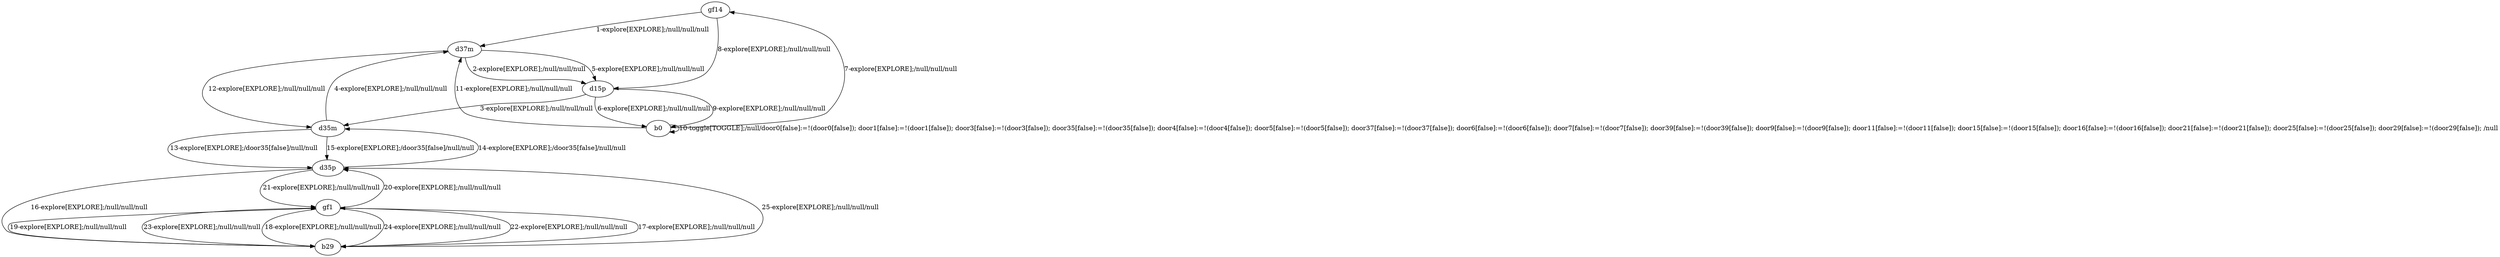 # Total number of goals covered by this test: 1
# b29 --> gf1

digraph g {
"gf14" -> "d37m" [label = "1-explore[EXPLORE];/null/null/null"];
"d37m" -> "d15p" [label = "2-explore[EXPLORE];/null/null/null"];
"d15p" -> "d35m" [label = "3-explore[EXPLORE];/null/null/null"];
"d35m" -> "d37m" [label = "4-explore[EXPLORE];/null/null/null"];
"d37m" -> "d15p" [label = "5-explore[EXPLORE];/null/null/null"];
"d15p" -> "b0" [label = "6-explore[EXPLORE];/null/null/null"];
"b0" -> "gf14" [label = "7-explore[EXPLORE];/null/null/null"];
"gf14" -> "d15p" [label = "8-explore[EXPLORE];/null/null/null"];
"d15p" -> "b0" [label = "9-explore[EXPLORE];/null/null/null"];
"b0" -> "b0" [label = "10-toggle[TOGGLE];/null/door0[false]:=!(door0[false]); door1[false]:=!(door1[false]); door3[false]:=!(door3[false]); door35[false]:=!(door35[false]); door4[false]:=!(door4[false]); door5[false]:=!(door5[false]); door37[false]:=!(door37[false]); door6[false]:=!(door6[false]); door7[false]:=!(door7[false]); door39[false]:=!(door39[false]); door9[false]:=!(door9[false]); door11[false]:=!(door11[false]); door15[false]:=!(door15[false]); door16[false]:=!(door16[false]); door21[false]:=!(door21[false]); door25[false]:=!(door25[false]); door29[false]:=!(door29[false]); /null"];
"b0" -> "d37m" [label = "11-explore[EXPLORE];/null/null/null"];
"d37m" -> "d35m" [label = "12-explore[EXPLORE];/null/null/null"];
"d35m" -> "d35p" [label = "13-explore[EXPLORE];/door35[false]/null/null"];
"d35p" -> "d35m" [label = "14-explore[EXPLORE];/door35[false]/null/null"];
"d35m" -> "d35p" [label = "15-explore[EXPLORE];/door35[false]/null/null"];
"d35p" -> "b29" [label = "16-explore[EXPLORE];/null/null/null"];
"b29" -> "gf1" [label = "17-explore[EXPLORE];/null/null/null"];
"gf1" -> "b29" [label = "18-explore[EXPLORE];/null/null/null"];
"b29" -> "gf1" [label = "19-explore[EXPLORE];/null/null/null"];
"gf1" -> "d35p" [label = "20-explore[EXPLORE];/null/null/null"];
"d35p" -> "gf1" [label = "21-explore[EXPLORE];/null/null/null"];
"gf1" -> "b29" [label = "22-explore[EXPLORE];/null/null/null"];
"b29" -> "gf1" [label = "23-explore[EXPLORE];/null/null/null"];
"gf1" -> "b29" [label = "24-explore[EXPLORE];/null/null/null"];
"b29" -> "d35p" [label = "25-explore[EXPLORE];/null/null/null"];
}